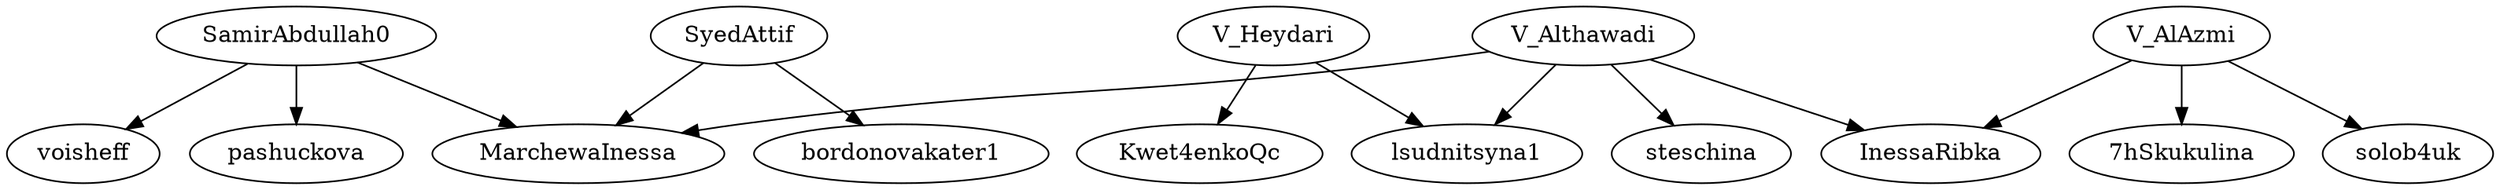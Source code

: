 strict digraph {
"SamirAbdullah0" -> "voisheff"
"SamirAbdullah0" -> "pashuckova"
"SamirAbdullah0" -> "MarchewaInessa"
"SyedAttif" -> "MarchewaInessa"
"SyedAttif" -> "bordonovakater1"
"V_Heydari" -> "lsudnitsyna1"
"V_Heydari" -> "Kwet4enkoQc"
"V_Althawadi" -> "InessaRibka"
"V_Althawadi" -> "steschina"
"V_Althawadi" -> "MarchewaInessa"
"V_Althawadi" -> "lsudnitsyna1"
"V_AlAzmi" -> "InessaRibka"
"V_AlAzmi" -> "7hSkukulina"
"V_AlAzmi" -> "solob4uk"
}